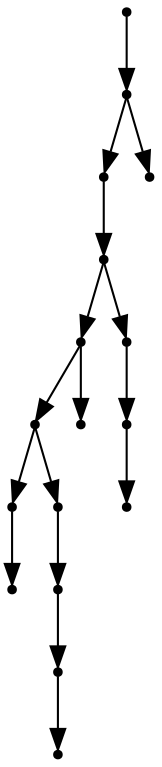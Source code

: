 digraph {
  16 [shape=point];
  15 [shape=point];
  13 [shape=point];
  12 [shape=point];
  8 [shape=point];
  6 [shape=point];
  1 [shape=point];
  0 [shape=point];
  5 [shape=point];
  4 [shape=point];
  3 [shape=point];
  2 [shape=point];
  7 [shape=point];
  11 [shape=point];
  10 [shape=point];
  9 [shape=point];
  14 [shape=point];
16 -> 15;
15 -> 13;
13 -> 12;
12 -> 8;
8 -> 6;
6 -> 1;
1 -> 0;
6 -> 5;
5 -> 4;
4 -> 3;
3 -> 2;
8 -> 7;
12 -> 11;
11 -> 10;
10 -> 9;
15 -> 14;
}

